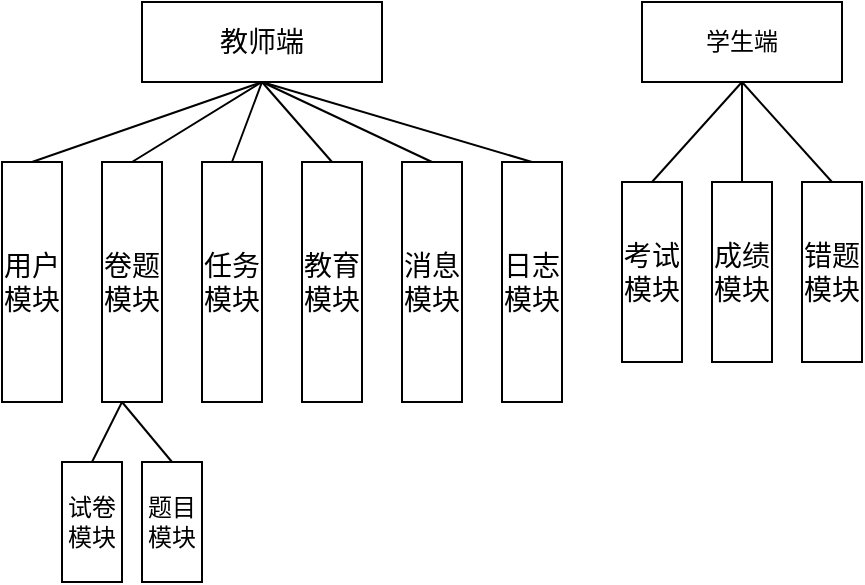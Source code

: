 <mxfile version="13.9.3" type="github">
  <diagram id="NuhaV_3W9dPpnOdYNNlX" name="Page-1">
    <mxGraphModel dx="1022" dy="470" grid="1" gridSize="10" guides="1" tooltips="1" connect="1" arrows="1" fold="1" page="1" pageScale="1" pageWidth="827" pageHeight="1169" math="0" shadow="0">
      <root>
        <mxCell id="0" />
        <mxCell id="1" parent="0" />
        <mxCell id="Z9LKO_j8O5hAG4gf7Dcm-1" value="&lt;font style=&quot;font-size: 14px&quot;&gt;教师端&lt;/font&gt;" style="rounded=0;whiteSpace=wrap;html=1;" vertex="1" parent="1">
          <mxGeometry x="310" y="120" width="120" height="40" as="geometry" />
        </mxCell>
        <mxCell id="Z9LKO_j8O5hAG4gf7Dcm-6" value="&lt;font style=&quot;font-size: 14px&quot;&gt;用户模块&lt;/font&gt;" style="rounded=0;whiteSpace=wrap;html=1;" vertex="1" parent="1">
          <mxGeometry x="240" y="200" width="30" height="120" as="geometry" />
        </mxCell>
        <mxCell id="Z9LKO_j8O5hAG4gf7Dcm-7" value="&lt;font style=&quot;font-size: 14px&quot;&gt;卷题模块&lt;/font&gt;" style="rounded=0;whiteSpace=wrap;html=1;" vertex="1" parent="1">
          <mxGeometry x="290" y="200" width="30" height="120" as="geometry" />
        </mxCell>
        <mxCell id="Z9LKO_j8O5hAG4gf7Dcm-8" value="&lt;font style=&quot;font-size: 14px&quot;&gt;任务模块&lt;/font&gt;" style="rounded=0;whiteSpace=wrap;html=1;" vertex="1" parent="1">
          <mxGeometry x="340" y="200" width="30" height="120" as="geometry" />
        </mxCell>
        <mxCell id="Z9LKO_j8O5hAG4gf7Dcm-9" value="&lt;font style=&quot;font-size: 14px&quot;&gt;教育模块&lt;/font&gt;" style="rounded=0;whiteSpace=wrap;html=1;" vertex="1" parent="1">
          <mxGeometry x="390" y="200" width="30" height="120" as="geometry" />
        </mxCell>
        <mxCell id="Z9LKO_j8O5hAG4gf7Dcm-10" value="&lt;font style=&quot;font-size: 14px&quot;&gt;消息模块&lt;/font&gt;" style="rounded=0;whiteSpace=wrap;html=1;" vertex="1" parent="1">
          <mxGeometry x="440" y="200" width="30" height="120" as="geometry" />
        </mxCell>
        <mxCell id="Z9LKO_j8O5hAG4gf7Dcm-12" value="&lt;font style=&quot;font-size: 14px&quot;&gt;日志模块&lt;/font&gt;" style="rounded=0;whiteSpace=wrap;html=1;" vertex="1" parent="1">
          <mxGeometry x="490" y="200" width="30" height="120" as="geometry" />
        </mxCell>
        <mxCell id="Z9LKO_j8O5hAG4gf7Dcm-13" value="" style="endArrow=none;html=1;entryX=0.5;entryY=1;entryDx=0;entryDy=0;exitX=0.5;exitY=0;exitDx=0;exitDy=0;" edge="1" parent="1" source="Z9LKO_j8O5hAG4gf7Dcm-6" target="Z9LKO_j8O5hAG4gf7Dcm-1">
          <mxGeometry width="50" height="50" relative="1" as="geometry">
            <mxPoint x="390" y="300" as="sourcePoint" />
            <mxPoint x="440" y="250" as="targetPoint" />
          </mxGeometry>
        </mxCell>
        <mxCell id="Z9LKO_j8O5hAG4gf7Dcm-17" value="" style="endArrow=none;html=1;exitX=0.5;exitY=0;exitDx=0;exitDy=0;" edge="1" parent="1" source="Z9LKO_j8O5hAG4gf7Dcm-9">
          <mxGeometry width="50" height="50" relative="1" as="geometry">
            <mxPoint x="320" y="210" as="sourcePoint" />
            <mxPoint x="370" y="160" as="targetPoint" />
          </mxGeometry>
        </mxCell>
        <mxCell id="Z9LKO_j8O5hAG4gf7Dcm-18" value="" style="endArrow=none;html=1;exitX=0.5;exitY=0;exitDx=0;exitDy=0;" edge="1" parent="1" source="Z9LKO_j8O5hAG4gf7Dcm-8">
          <mxGeometry width="50" height="50" relative="1" as="geometry">
            <mxPoint x="320" y="210" as="sourcePoint" />
            <mxPoint x="370" y="160" as="targetPoint" />
          </mxGeometry>
        </mxCell>
        <mxCell id="Z9LKO_j8O5hAG4gf7Dcm-19" value="" style="endArrow=none;html=1;entryX=0.5;entryY=1;entryDx=0;entryDy=0;exitX=0.5;exitY=0;exitDx=0;exitDy=0;" edge="1" parent="1" source="Z9LKO_j8O5hAG4gf7Dcm-7" target="Z9LKO_j8O5hAG4gf7Dcm-1">
          <mxGeometry width="50" height="50" relative="1" as="geometry">
            <mxPoint x="390" y="300" as="sourcePoint" />
            <mxPoint x="440" y="250" as="targetPoint" />
          </mxGeometry>
        </mxCell>
        <mxCell id="Z9LKO_j8O5hAG4gf7Dcm-20" value="" style="endArrow=none;html=1;exitX=0.5;exitY=0;exitDx=0;exitDy=0;" edge="1" parent="1" source="Z9LKO_j8O5hAG4gf7Dcm-12">
          <mxGeometry width="50" height="50" relative="1" as="geometry">
            <mxPoint x="380" y="280" as="sourcePoint" />
            <mxPoint x="370" y="160" as="targetPoint" />
          </mxGeometry>
        </mxCell>
        <mxCell id="Z9LKO_j8O5hAG4gf7Dcm-21" value="" style="endArrow=none;html=1;entryX=0.5;entryY=1;entryDx=0;entryDy=0;exitX=0.5;exitY=0;exitDx=0;exitDy=0;" edge="1" parent="1" source="Z9LKO_j8O5hAG4gf7Dcm-10" target="Z9LKO_j8O5hAG4gf7Dcm-1">
          <mxGeometry width="50" height="50" relative="1" as="geometry">
            <mxPoint x="390" y="300" as="sourcePoint" />
            <mxPoint x="440" y="250" as="targetPoint" />
          </mxGeometry>
        </mxCell>
        <mxCell id="Z9LKO_j8O5hAG4gf7Dcm-23" value="题目模块" style="rounded=0;whiteSpace=wrap;html=1;" vertex="1" parent="1">
          <mxGeometry x="310" y="350" width="30" height="60" as="geometry" />
        </mxCell>
        <mxCell id="Z9LKO_j8O5hAG4gf7Dcm-24" value="试卷模块" style="rounded=0;whiteSpace=wrap;html=1;" vertex="1" parent="1">
          <mxGeometry x="270" y="350" width="30" height="60" as="geometry" />
        </mxCell>
        <mxCell id="Z9LKO_j8O5hAG4gf7Dcm-25" value="" style="endArrow=none;html=1;exitX=0.5;exitY=0;exitDx=0;exitDy=0;" edge="1" parent="1" source="Z9LKO_j8O5hAG4gf7Dcm-24">
          <mxGeometry width="50" height="50" relative="1" as="geometry">
            <mxPoint x="390" y="300" as="sourcePoint" />
            <mxPoint x="300" y="320" as="targetPoint" />
          </mxGeometry>
        </mxCell>
        <mxCell id="Z9LKO_j8O5hAG4gf7Dcm-26" value="" style="endArrow=none;html=1;exitX=0.5;exitY=0;exitDx=0;exitDy=0;" edge="1" parent="1" source="Z9LKO_j8O5hAG4gf7Dcm-23">
          <mxGeometry width="50" height="50" relative="1" as="geometry">
            <mxPoint x="320" y="340" as="sourcePoint" />
            <mxPoint x="300" y="320" as="targetPoint" />
          </mxGeometry>
        </mxCell>
        <mxCell id="Z9LKO_j8O5hAG4gf7Dcm-27" value="学生端" style="rounded=0;whiteSpace=wrap;html=1;" vertex="1" parent="1">
          <mxGeometry x="560" y="120" width="100" height="40" as="geometry" />
        </mxCell>
        <mxCell id="Z9LKO_j8O5hAG4gf7Dcm-28" value="&lt;font style=&quot;font-size: 14px&quot;&gt;成绩模块&lt;/font&gt;" style="rounded=0;whiteSpace=wrap;html=1;" vertex="1" parent="1">
          <mxGeometry x="595" y="210" width="30" height="90" as="geometry" />
        </mxCell>
        <mxCell id="Z9LKO_j8O5hAG4gf7Dcm-29" value="&lt;font style=&quot;font-size: 14px&quot;&gt;考试模块&lt;/font&gt;" style="rounded=0;whiteSpace=wrap;html=1;" vertex="1" parent="1">
          <mxGeometry x="550" y="210" width="30" height="90" as="geometry" />
        </mxCell>
        <mxCell id="Z9LKO_j8O5hAG4gf7Dcm-30" value="&lt;font style=&quot;font-size: 14px&quot;&gt;错题模块&lt;/font&gt;" style="rounded=0;whiteSpace=wrap;html=1;" vertex="1" parent="1">
          <mxGeometry x="640" y="210" width="30" height="90" as="geometry" />
        </mxCell>
        <mxCell id="Z9LKO_j8O5hAG4gf7Dcm-34" value="" style="endArrow=none;html=1;entryX=0.5;entryY=1;entryDx=0;entryDy=0;exitX=0.5;exitY=0;exitDx=0;exitDy=0;" edge="1" parent="1" source="Z9LKO_j8O5hAG4gf7Dcm-30" target="Z9LKO_j8O5hAG4gf7Dcm-27">
          <mxGeometry width="50" height="50" relative="1" as="geometry">
            <mxPoint x="450" y="320" as="sourcePoint" />
            <mxPoint x="500" y="270" as="targetPoint" />
          </mxGeometry>
        </mxCell>
        <mxCell id="Z9LKO_j8O5hAG4gf7Dcm-35" value="" style="endArrow=none;html=1;entryX=0.5;entryY=1;entryDx=0;entryDy=0;exitX=0.5;exitY=0;exitDx=0;exitDy=0;" edge="1" parent="1" source="Z9LKO_j8O5hAG4gf7Dcm-28" target="Z9LKO_j8O5hAG4gf7Dcm-27">
          <mxGeometry width="50" height="50" relative="1" as="geometry">
            <mxPoint x="610" y="200" as="sourcePoint" />
            <mxPoint x="500" y="270" as="targetPoint" />
          </mxGeometry>
        </mxCell>
        <mxCell id="Z9LKO_j8O5hAG4gf7Dcm-36" value="" style="endArrow=none;html=1;entryX=0.5;entryY=1;entryDx=0;entryDy=0;exitX=0.5;exitY=0;exitDx=0;exitDy=0;" edge="1" parent="1" source="Z9LKO_j8O5hAG4gf7Dcm-29" target="Z9LKO_j8O5hAG4gf7Dcm-27">
          <mxGeometry width="50" height="50" relative="1" as="geometry">
            <mxPoint x="450" y="320" as="sourcePoint" />
            <mxPoint x="500" y="270" as="targetPoint" />
          </mxGeometry>
        </mxCell>
      </root>
    </mxGraphModel>
  </diagram>
</mxfile>
